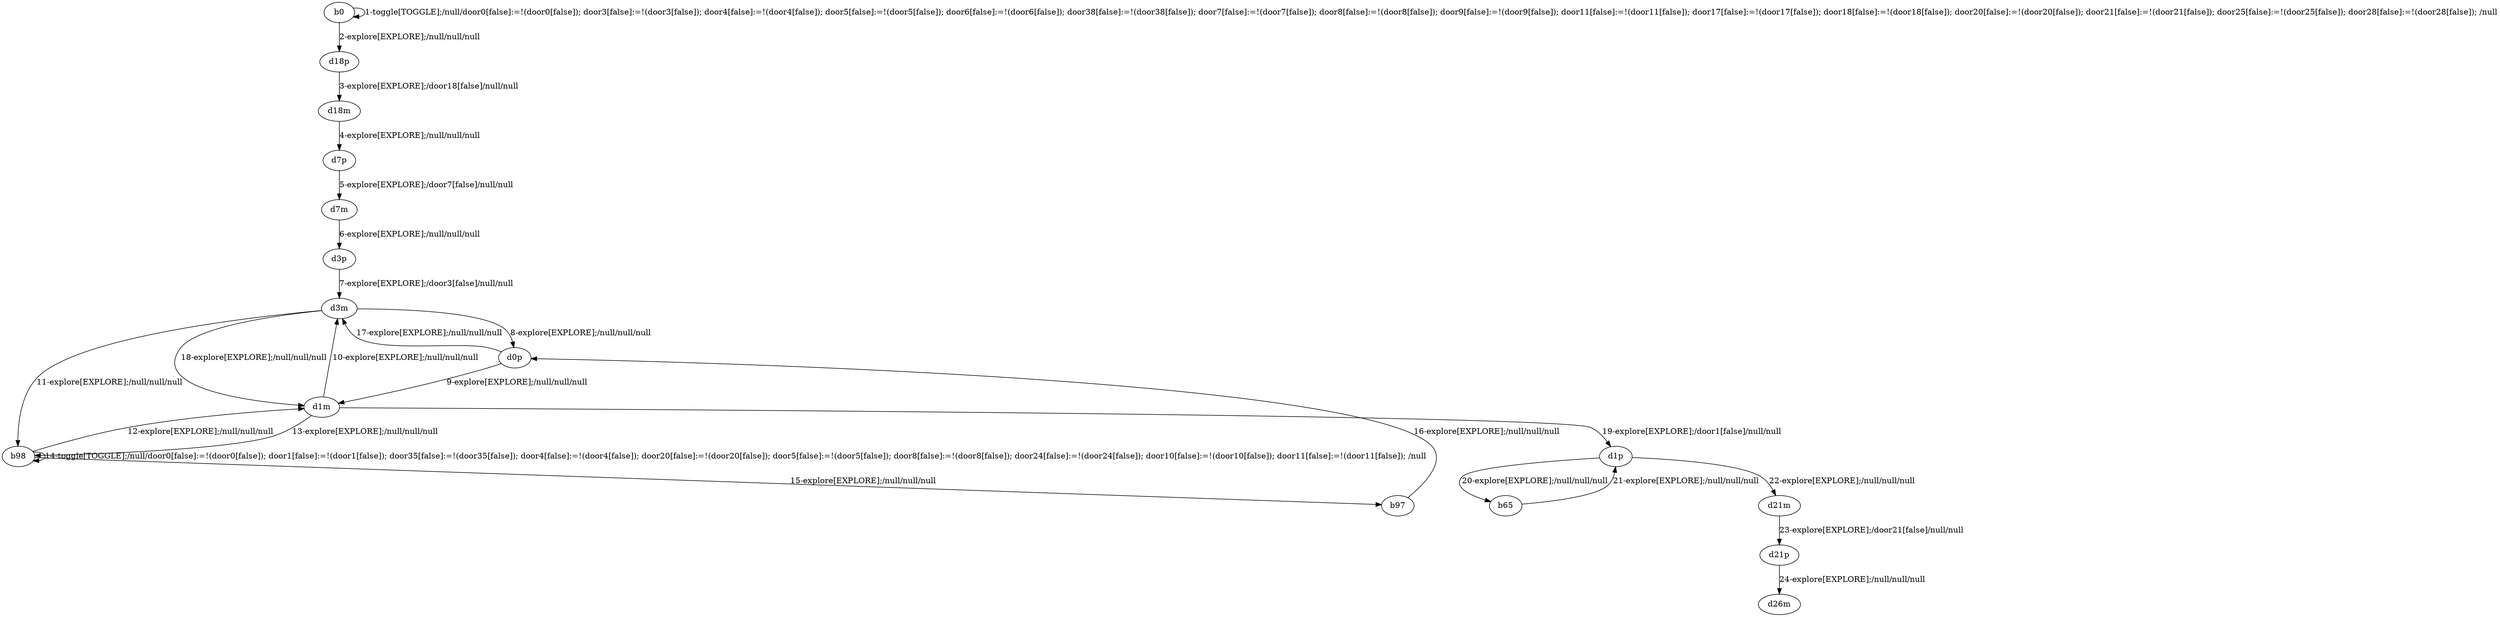 # Total number of goals covered by this test: 1
# b65 --> d1p

digraph g {
"b0" -> "b0" [label = "1-toggle[TOGGLE];/null/door0[false]:=!(door0[false]); door3[false]:=!(door3[false]); door4[false]:=!(door4[false]); door5[false]:=!(door5[false]); door6[false]:=!(door6[false]); door38[false]:=!(door38[false]); door7[false]:=!(door7[false]); door8[false]:=!(door8[false]); door9[false]:=!(door9[false]); door11[false]:=!(door11[false]); door17[false]:=!(door17[false]); door18[false]:=!(door18[false]); door20[false]:=!(door20[false]); door21[false]:=!(door21[false]); door25[false]:=!(door25[false]); door28[false]:=!(door28[false]); /null"];
"b0" -> "d18p" [label = "2-explore[EXPLORE];/null/null/null"];
"d18p" -> "d18m" [label = "3-explore[EXPLORE];/door18[false]/null/null"];
"d18m" -> "d7p" [label = "4-explore[EXPLORE];/null/null/null"];
"d7p" -> "d7m" [label = "5-explore[EXPLORE];/door7[false]/null/null"];
"d7m" -> "d3p" [label = "6-explore[EXPLORE];/null/null/null"];
"d3p" -> "d3m" [label = "7-explore[EXPLORE];/door3[false]/null/null"];
"d3m" -> "d0p" [label = "8-explore[EXPLORE];/null/null/null"];
"d0p" -> "d1m" [label = "9-explore[EXPLORE];/null/null/null"];
"d1m" -> "d3m" [label = "10-explore[EXPLORE];/null/null/null"];
"d3m" -> "b98" [label = "11-explore[EXPLORE];/null/null/null"];
"b98" -> "d1m" [label = "12-explore[EXPLORE];/null/null/null"];
"d1m" -> "b98" [label = "13-explore[EXPLORE];/null/null/null"];
"b98" -> "b98" [label = "14-toggle[TOGGLE];/null/door0[false]:=!(door0[false]); door1[false]:=!(door1[false]); door35[false]:=!(door35[false]); door4[false]:=!(door4[false]); door20[false]:=!(door20[false]); door5[false]:=!(door5[false]); door8[false]:=!(door8[false]); door24[false]:=!(door24[false]); door10[false]:=!(door10[false]); door11[false]:=!(door11[false]); /null"];
"b98" -> "b97" [label = "15-explore[EXPLORE];/null/null/null"];
"b97" -> "d0p" [label = "16-explore[EXPLORE];/null/null/null"];
"d0p" -> "d3m" [label = "17-explore[EXPLORE];/null/null/null"];
"d3m" -> "d1m" [label = "18-explore[EXPLORE];/null/null/null"];
"d1m" -> "d1p" [label = "19-explore[EXPLORE];/door1[false]/null/null"];
"d1p" -> "b65" [label = "20-explore[EXPLORE];/null/null/null"];
"b65" -> "d1p" [label = "21-explore[EXPLORE];/null/null/null"];
"d1p" -> "d21m" [label = "22-explore[EXPLORE];/null/null/null"];
"d21m" -> "d21p" [label = "23-explore[EXPLORE];/door21[false]/null/null"];
"d21p" -> "d26m" [label = "24-explore[EXPLORE];/null/null/null"];
}